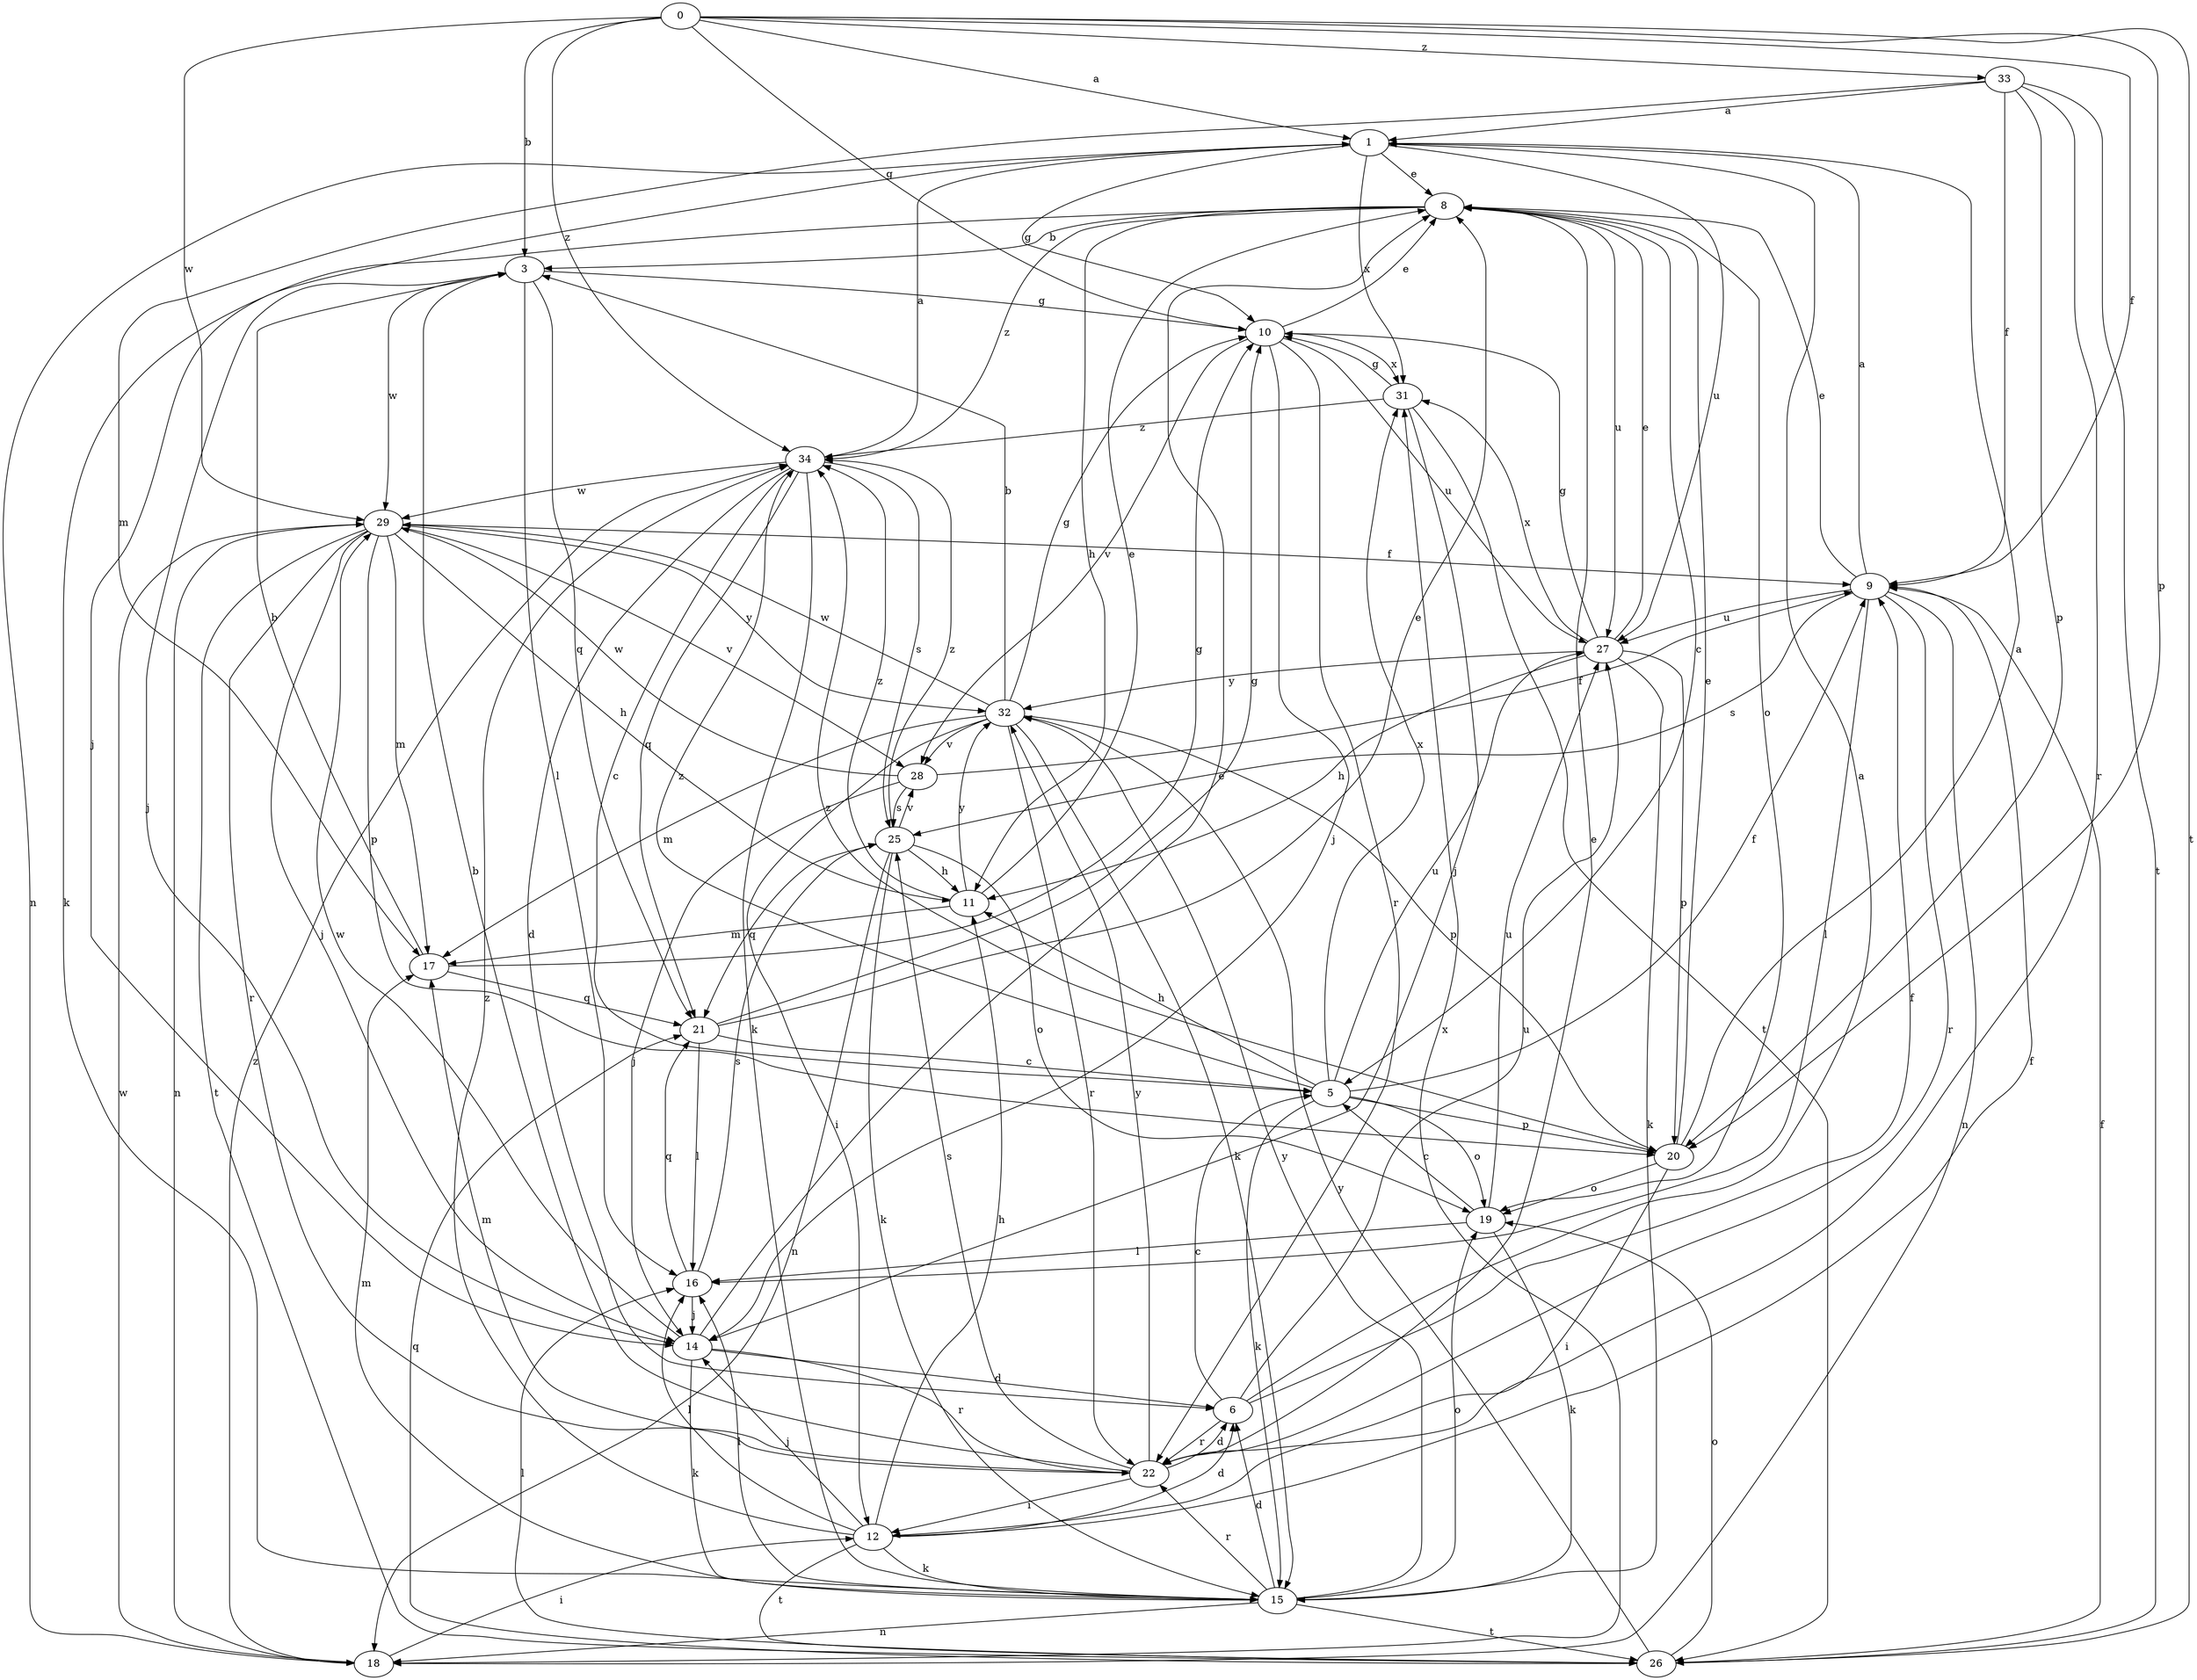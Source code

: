 strict digraph  {
0;
1;
3;
5;
6;
8;
9;
10;
11;
12;
14;
15;
16;
17;
18;
19;
20;
21;
22;
25;
26;
27;
28;
29;
31;
32;
33;
34;
0 -> 1  [label=a];
0 -> 3  [label=b];
0 -> 9  [label=f];
0 -> 10  [label=g];
0 -> 20  [label=p];
0 -> 26  [label=t];
0 -> 29  [label=w];
0 -> 33  [label=z];
0 -> 34  [label=z];
1 -> 8  [label=e];
1 -> 10  [label=g];
1 -> 14  [label=j];
1 -> 18  [label=n];
1 -> 27  [label=u];
1 -> 31  [label=x];
3 -> 10  [label=g];
3 -> 14  [label=j];
3 -> 16  [label=l];
3 -> 21  [label=q];
3 -> 29  [label=w];
5 -> 9  [label=f];
5 -> 11  [label=h];
5 -> 15  [label=k];
5 -> 19  [label=o];
5 -> 20  [label=p];
5 -> 27  [label=u];
5 -> 31  [label=x];
5 -> 34  [label=z];
6 -> 1  [label=a];
6 -> 5  [label=c];
6 -> 9  [label=f];
6 -> 22  [label=r];
6 -> 27  [label=u];
8 -> 3  [label=b];
8 -> 5  [label=c];
8 -> 11  [label=h];
8 -> 15  [label=k];
8 -> 19  [label=o];
8 -> 27  [label=u];
8 -> 34  [label=z];
9 -> 1  [label=a];
9 -> 8  [label=e];
9 -> 16  [label=l];
9 -> 18  [label=n];
9 -> 22  [label=r];
9 -> 25  [label=s];
9 -> 27  [label=u];
10 -> 8  [label=e];
10 -> 14  [label=j];
10 -> 22  [label=r];
10 -> 27  [label=u];
10 -> 28  [label=v];
10 -> 31  [label=x];
11 -> 8  [label=e];
11 -> 17  [label=m];
11 -> 32  [label=y];
11 -> 34  [label=z];
12 -> 6  [label=d];
12 -> 9  [label=f];
12 -> 11  [label=h];
12 -> 14  [label=j];
12 -> 15  [label=k];
12 -> 16  [label=l];
12 -> 26  [label=t];
12 -> 34  [label=z];
14 -> 6  [label=d];
14 -> 8  [label=e];
14 -> 15  [label=k];
14 -> 22  [label=r];
14 -> 29  [label=w];
15 -> 6  [label=d];
15 -> 16  [label=l];
15 -> 17  [label=m];
15 -> 18  [label=n];
15 -> 19  [label=o];
15 -> 22  [label=r];
15 -> 26  [label=t];
15 -> 32  [label=y];
16 -> 14  [label=j];
16 -> 21  [label=q];
16 -> 25  [label=s];
17 -> 3  [label=b];
17 -> 10  [label=g];
17 -> 21  [label=q];
18 -> 12  [label=i];
18 -> 29  [label=w];
18 -> 31  [label=x];
18 -> 34  [label=z];
19 -> 5  [label=c];
19 -> 15  [label=k];
19 -> 16  [label=l];
19 -> 27  [label=u];
20 -> 1  [label=a];
20 -> 8  [label=e];
20 -> 12  [label=i];
20 -> 19  [label=o];
20 -> 34  [label=z];
21 -> 5  [label=c];
21 -> 8  [label=e];
21 -> 10  [label=g];
21 -> 16  [label=l];
22 -> 3  [label=b];
22 -> 6  [label=d];
22 -> 8  [label=e];
22 -> 12  [label=i];
22 -> 17  [label=m];
22 -> 25  [label=s];
22 -> 32  [label=y];
25 -> 11  [label=h];
25 -> 15  [label=k];
25 -> 18  [label=n];
25 -> 19  [label=o];
25 -> 21  [label=q];
25 -> 28  [label=v];
25 -> 34  [label=z];
26 -> 9  [label=f];
26 -> 16  [label=l];
26 -> 19  [label=o];
26 -> 21  [label=q];
26 -> 32  [label=y];
27 -> 8  [label=e];
27 -> 10  [label=g];
27 -> 11  [label=h];
27 -> 15  [label=k];
27 -> 20  [label=p];
27 -> 31  [label=x];
27 -> 32  [label=y];
28 -> 9  [label=f];
28 -> 14  [label=j];
28 -> 25  [label=s];
28 -> 29  [label=w];
29 -> 9  [label=f];
29 -> 11  [label=h];
29 -> 14  [label=j];
29 -> 17  [label=m];
29 -> 18  [label=n];
29 -> 20  [label=p];
29 -> 22  [label=r];
29 -> 26  [label=t];
29 -> 28  [label=v];
29 -> 32  [label=y];
31 -> 10  [label=g];
31 -> 14  [label=j];
31 -> 26  [label=t];
31 -> 34  [label=z];
32 -> 3  [label=b];
32 -> 10  [label=g];
32 -> 12  [label=i];
32 -> 15  [label=k];
32 -> 17  [label=m];
32 -> 20  [label=p];
32 -> 22  [label=r];
32 -> 28  [label=v];
32 -> 29  [label=w];
33 -> 1  [label=a];
33 -> 9  [label=f];
33 -> 17  [label=m];
33 -> 20  [label=p];
33 -> 22  [label=r];
33 -> 26  [label=t];
34 -> 1  [label=a];
34 -> 5  [label=c];
34 -> 6  [label=d];
34 -> 15  [label=k];
34 -> 21  [label=q];
34 -> 25  [label=s];
34 -> 29  [label=w];
}
